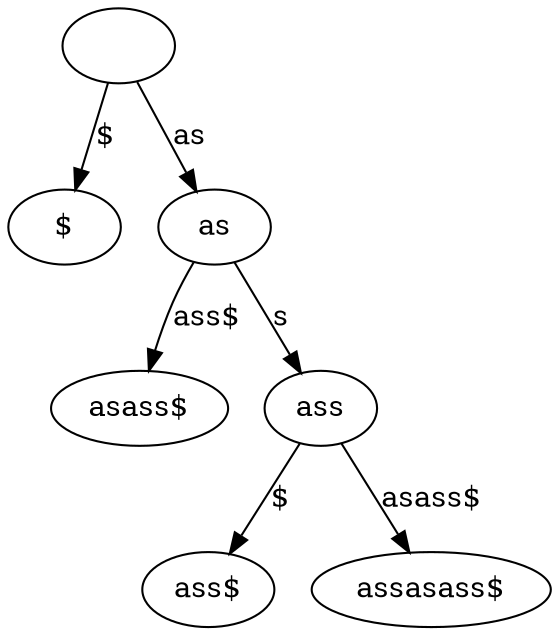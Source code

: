 // Suffix tree
digraph {
	"|" [label=""]
	"$|$" [label="$"]
	"|" -> "$|$" [label="$"]
	"as|as" [label=as]
	"ass$|asass$" [label="asass$"]
	"as|as" -> "ass$|asass$" [label="ass$"]
	"s|ass" [label=ass]
	"$|ass$" [label="ass$"]
	"s|ass" -> "$|ass$" [label="$"]
	"asass$|assasass$" [label="assasass$"]
	"s|ass" -> "asass$|assasass$" [label="asass$"]
	"as|as" -> "s|ass" [label=s]
	"|" -> "as|as" [label=as]
}
